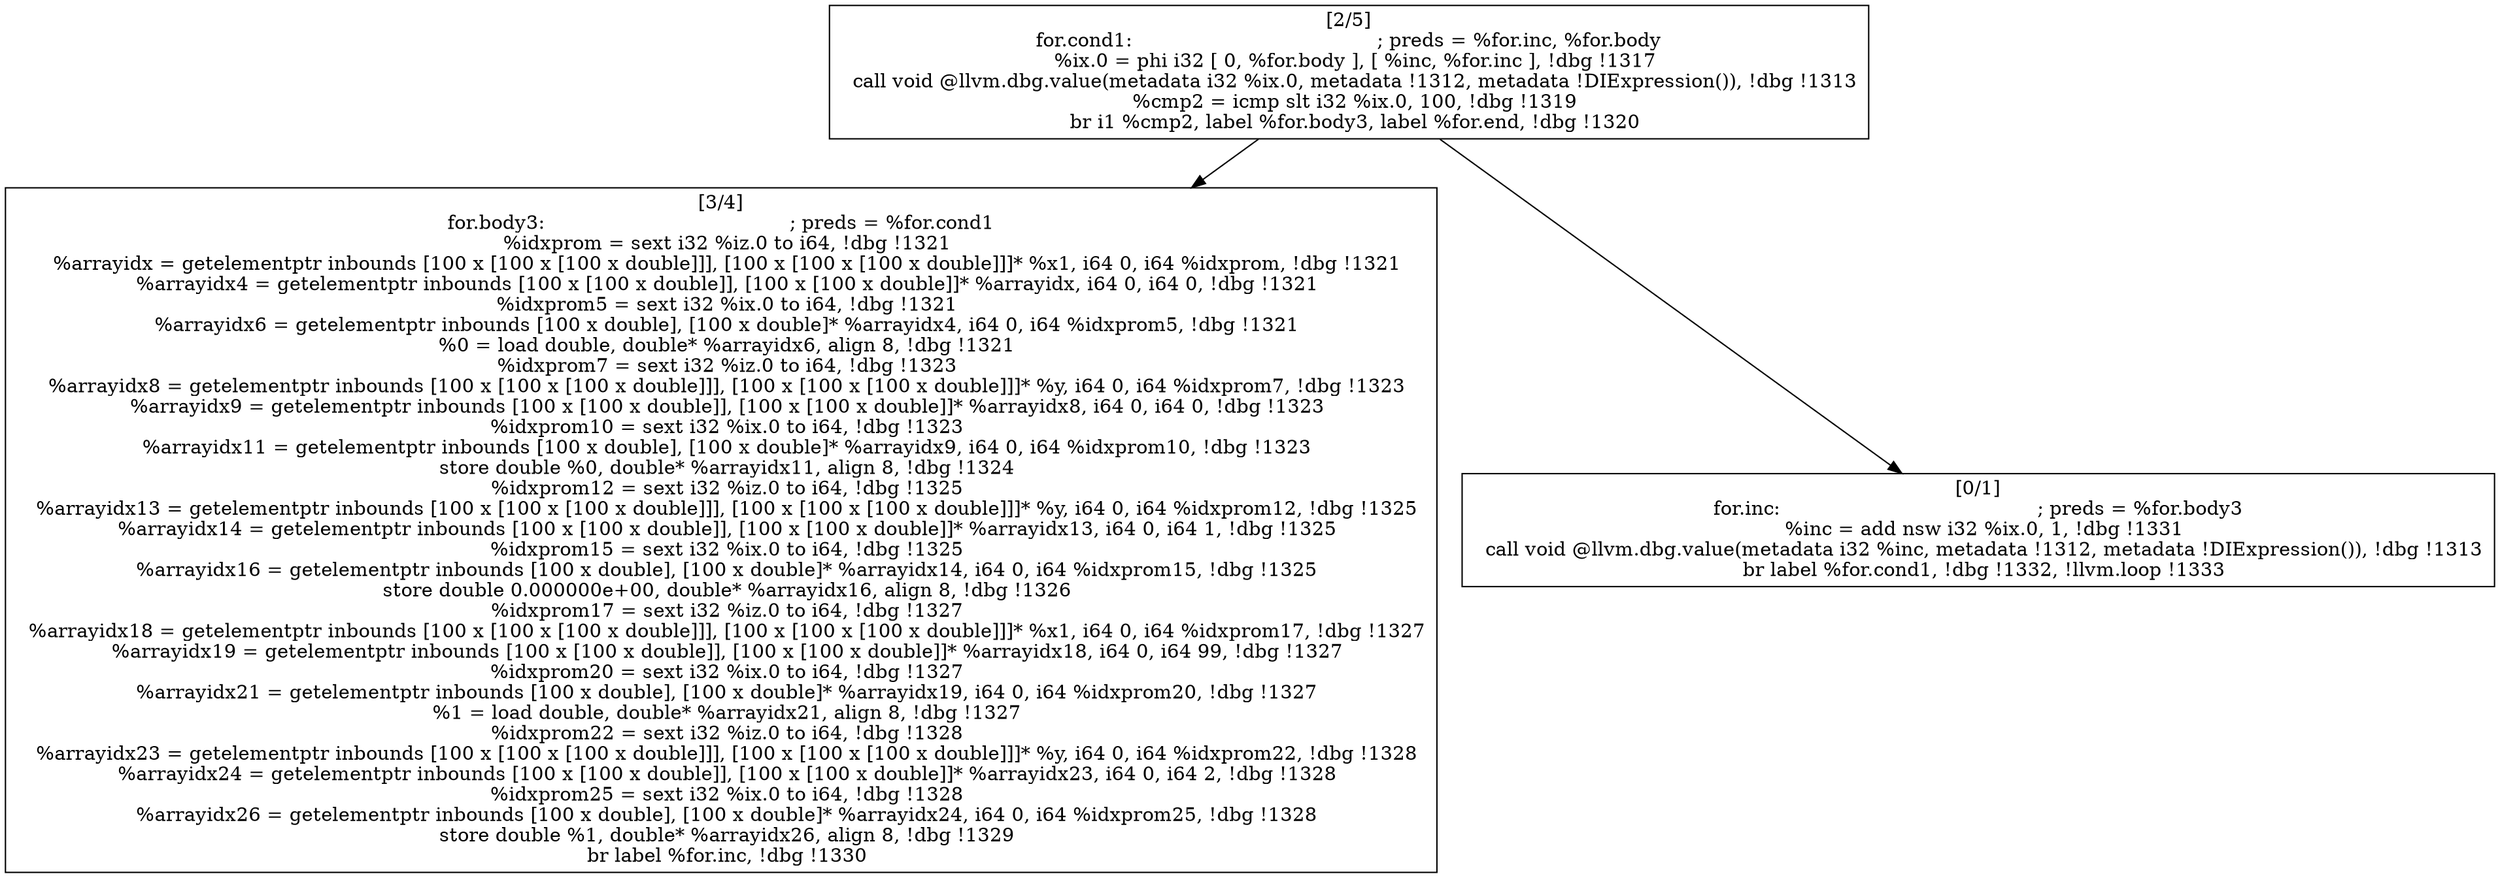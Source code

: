 
digraph G {


node58 [label="[2/5]
for.cond1:                                        ; preds = %for.inc, %for.body
  %ix.0 = phi i32 [ 0, %for.body ], [ %inc, %for.inc ], !dbg !1317
  call void @llvm.dbg.value(metadata i32 %ix.0, metadata !1312, metadata !DIExpression()), !dbg !1313
  %cmp2 = icmp slt i32 %ix.0, 100, !dbg !1319
  br i1 %cmp2, label %for.body3, label %for.end, !dbg !1320
",shape=rectangle ]
node56 [label="[3/4]
for.body3:                                        ; preds = %for.cond1
  %idxprom = sext i32 %iz.0 to i64, !dbg !1321
  %arrayidx = getelementptr inbounds [100 x [100 x [100 x double]]], [100 x [100 x [100 x double]]]* %x1, i64 0, i64 %idxprom, !dbg !1321
  %arrayidx4 = getelementptr inbounds [100 x [100 x double]], [100 x [100 x double]]* %arrayidx, i64 0, i64 0, !dbg !1321
  %idxprom5 = sext i32 %ix.0 to i64, !dbg !1321
  %arrayidx6 = getelementptr inbounds [100 x double], [100 x double]* %arrayidx4, i64 0, i64 %idxprom5, !dbg !1321
  %0 = load double, double* %arrayidx6, align 8, !dbg !1321
  %idxprom7 = sext i32 %iz.0 to i64, !dbg !1323
  %arrayidx8 = getelementptr inbounds [100 x [100 x [100 x double]]], [100 x [100 x [100 x double]]]* %y, i64 0, i64 %idxprom7, !dbg !1323
  %arrayidx9 = getelementptr inbounds [100 x [100 x double]], [100 x [100 x double]]* %arrayidx8, i64 0, i64 0, !dbg !1323
  %idxprom10 = sext i32 %ix.0 to i64, !dbg !1323
  %arrayidx11 = getelementptr inbounds [100 x double], [100 x double]* %arrayidx9, i64 0, i64 %idxprom10, !dbg !1323
  store double %0, double* %arrayidx11, align 8, !dbg !1324
  %idxprom12 = sext i32 %iz.0 to i64, !dbg !1325
  %arrayidx13 = getelementptr inbounds [100 x [100 x [100 x double]]], [100 x [100 x [100 x double]]]* %y, i64 0, i64 %idxprom12, !dbg !1325
  %arrayidx14 = getelementptr inbounds [100 x [100 x double]], [100 x [100 x double]]* %arrayidx13, i64 0, i64 1, !dbg !1325
  %idxprom15 = sext i32 %ix.0 to i64, !dbg !1325
  %arrayidx16 = getelementptr inbounds [100 x double], [100 x double]* %arrayidx14, i64 0, i64 %idxprom15, !dbg !1325
  store double 0.000000e+00, double* %arrayidx16, align 8, !dbg !1326
  %idxprom17 = sext i32 %iz.0 to i64, !dbg !1327
  %arrayidx18 = getelementptr inbounds [100 x [100 x [100 x double]]], [100 x [100 x [100 x double]]]* %x1, i64 0, i64 %idxprom17, !dbg !1327
  %arrayidx19 = getelementptr inbounds [100 x [100 x double]], [100 x [100 x double]]* %arrayidx18, i64 0, i64 99, !dbg !1327
  %idxprom20 = sext i32 %ix.0 to i64, !dbg !1327
  %arrayidx21 = getelementptr inbounds [100 x double], [100 x double]* %arrayidx19, i64 0, i64 %idxprom20, !dbg !1327
  %1 = load double, double* %arrayidx21, align 8, !dbg !1327
  %idxprom22 = sext i32 %iz.0 to i64, !dbg !1328
  %arrayidx23 = getelementptr inbounds [100 x [100 x [100 x double]]], [100 x [100 x [100 x double]]]* %y, i64 0, i64 %idxprom22, !dbg !1328
  %arrayidx24 = getelementptr inbounds [100 x [100 x double]], [100 x [100 x double]]* %arrayidx23, i64 0, i64 2, !dbg !1328
  %idxprom25 = sext i32 %ix.0 to i64, !dbg !1328
  %arrayidx26 = getelementptr inbounds [100 x double], [100 x double]* %arrayidx24, i64 0, i64 %idxprom25, !dbg !1328
  store double %1, double* %arrayidx26, align 8, !dbg !1329
  br label %for.inc, !dbg !1330
",shape=rectangle ]
node57 [label="[0/1]
for.inc:                                          ; preds = %for.body3
  %inc = add nsw i32 %ix.0, 1, !dbg !1331
  call void @llvm.dbg.value(metadata i32 %inc, metadata !1312, metadata !DIExpression()), !dbg !1313
  br label %for.cond1, !dbg !1332, !llvm.loop !1333
",shape=rectangle ]

node58->node56 [ ]
node58->node57 [ ]


}
